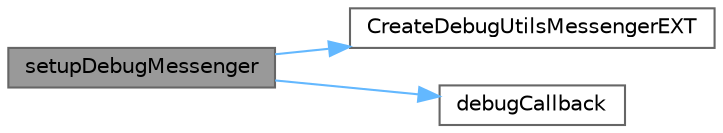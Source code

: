 digraph "setupDebugMessenger"
{
 // LATEX_PDF_SIZE
  bgcolor="transparent";
  edge [fontname=Helvetica,fontsize=10,labelfontname=Helvetica,labelfontsize=10];
  node [fontname=Helvetica,fontsize=10,shape=box,height=0.2,width=0.4];
  rankdir="LR";
  Node1 [id="Node000001",label="setupDebugMessenger",height=0.2,width=0.4,color="gray40", fillcolor="grey60", style="filled", fontcolor="black",tooltip=" "];
  Node1 -> Node2 [id="edge1_Node000001_Node000002",color="steelblue1",style="solid",tooltip=" "];
  Node2 [id="Node000002",label="CreateDebugUtilsMessengerEXT",height=0.2,width=0.4,color="grey40", fillcolor="white", style="filled",URL="$_vk_f_f_t___utils_8cpp.html#a47ba34ef8f4c3cded2b9f29336279c1e",tooltip=" "];
  Node1 -> Node3 [id="edge2_Node000001_Node000003",color="steelblue1",style="solid",tooltip=" "];
  Node3 [id="Node000003",label="debugCallback",height=0.2,width=0.4,color="grey40", fillcolor="white", style="filled",URL="$_vk_f_f_t___utils_8cpp.html#ac1579dcac95da6b7524c9732ebe29c37",tooltip=" "];
}
